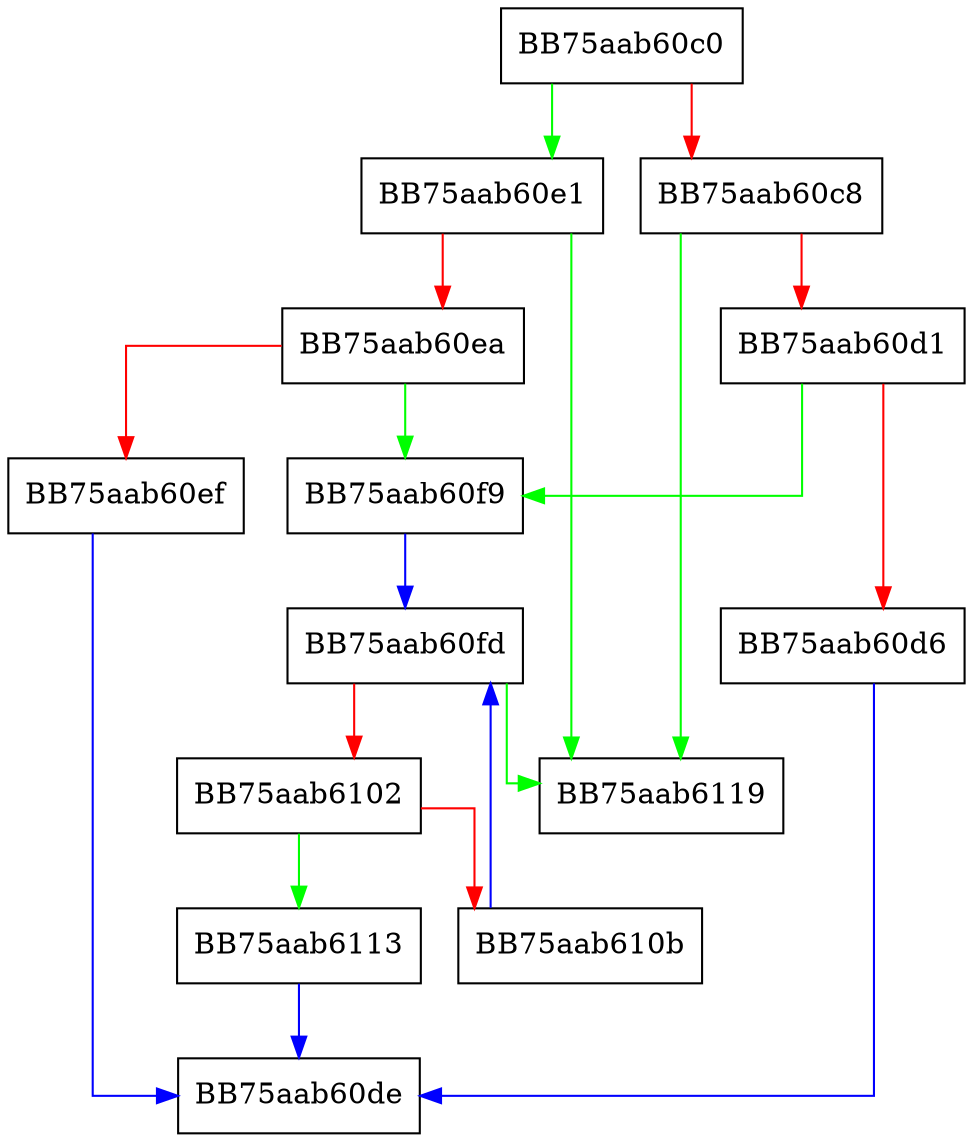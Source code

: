 digraph RemoveResourceFromList {
  node [shape="box"];
  graph [splines=ortho];
  BB75aab60c0 -> BB75aab60e1 [color="green"];
  BB75aab60c0 -> BB75aab60c8 [color="red"];
  BB75aab60c8 -> BB75aab6119 [color="green"];
  BB75aab60c8 -> BB75aab60d1 [color="red"];
  BB75aab60d1 -> BB75aab60f9 [color="green"];
  BB75aab60d1 -> BB75aab60d6 [color="red"];
  BB75aab60d6 -> BB75aab60de [color="blue"];
  BB75aab60e1 -> BB75aab6119 [color="green"];
  BB75aab60e1 -> BB75aab60ea [color="red"];
  BB75aab60ea -> BB75aab60f9 [color="green"];
  BB75aab60ea -> BB75aab60ef [color="red"];
  BB75aab60ef -> BB75aab60de [color="blue"];
  BB75aab60f9 -> BB75aab60fd [color="blue"];
  BB75aab60fd -> BB75aab6119 [color="green"];
  BB75aab60fd -> BB75aab6102 [color="red"];
  BB75aab6102 -> BB75aab6113 [color="green"];
  BB75aab6102 -> BB75aab610b [color="red"];
  BB75aab610b -> BB75aab60fd [color="blue"];
  BB75aab6113 -> BB75aab60de [color="blue"];
}